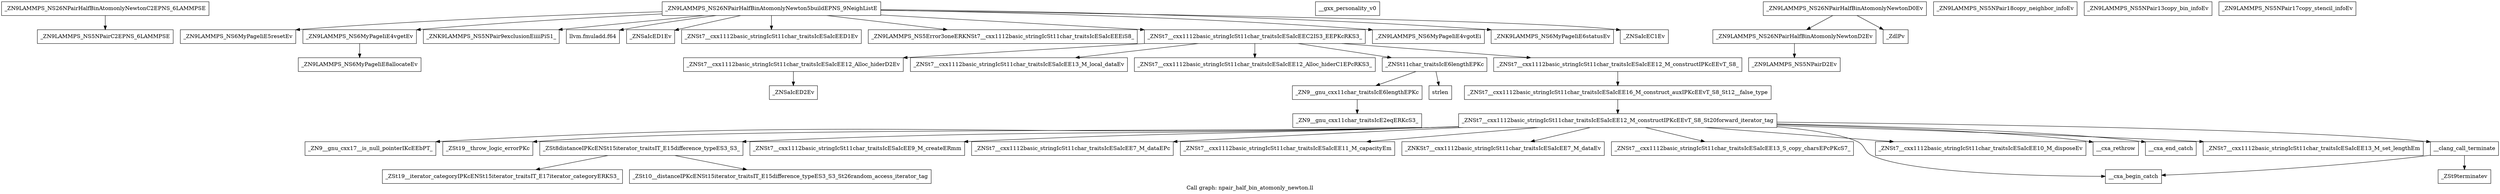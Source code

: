 digraph "Call graph: npair_half_bin_atomonly_newton.ll" {
	label="Call graph: npair_half_bin_atomonly_newton.ll";

	Node0x558c5cf1cf10 [shape=record,label="{_ZN9LAMMPS_NS26NPairHalfBinAtomonlyNewtonC2EPNS_6LAMMPSE}"];
	Node0x558c5cf1cf10 -> Node0x558c5cf21820;
	Node0x558c5cf21820 [shape=record,label="{_ZN9LAMMPS_NS5NPairC2EPNS_6LAMMPSE}"];
	Node0x558c5cf218a0 [shape=record,label="{_ZN9LAMMPS_NS26NPairHalfBinAtomonlyNewton5buildEPNS_9NeighListE}"];
	Node0x558c5cf218a0 -> Node0x558c5cf303f0;
	Node0x558c5cf218a0 -> Node0x558c5cf13c80;
	Node0x558c5cf218a0 -> Node0x558c5cf036e0;
	Node0x558c5cf218a0 -> Node0x558c5cf04f90;
	Node0x558c5cf218a0 -> Node0x558c5cf1dec0;
	Node0x558c5cf218a0 -> Node0x558c5cf186e0;
	Node0x558c5cf218a0 -> Node0x558c5cf18420;
	Node0x558c5cf218a0 -> Node0x558c5cf134a0;
	Node0x558c5cf218a0 -> Node0x558c5cf13b10;
	Node0x558c5cf218a0 -> Node0x558c5cf0b0a0;
	Node0x558c5cf218a0 -> Node0x558c5cf118d0;
	Node0x558c5cf29500 [shape=record,label="{_ZNSt7__cxx1112basic_stringIcSt11char_traitsIcESaIcEE12_Alloc_hiderD2Ev}"];
	Node0x558c5cf29500 -> Node0x558c5cf2aa10;
	Node0x558c5cf28e10 [shape=record,label="{_ZNSt7__cxx1112basic_stringIcSt11char_traitsIcESaIcEE16_M_construct_auxIPKcEEvT_S8_St12__false_type}"];
	Node0x558c5cf28e10 -> Node0x558c5cf1e270;
	Node0x558c5cf1e270 [shape=record,label="{_ZNSt7__cxx1112basic_stringIcSt11char_traitsIcESaIcEE12_M_constructIPKcEEvT_S8_St20forward_iterator_tag}"];
	Node0x558c5cf1e270 -> Node0x558c5cf33250;
	Node0x558c5cf1e270 -> Node0x558c5cf38040;
	Node0x558c5cf1e270 -> Node0x558c5ceb82f0;
	Node0x558c5cf1e270 -> Node0x558c5cefe980;
	Node0x558c5cf1e270 -> Node0x558c5cf29fb0;
	Node0x558c5cf1e270 -> Node0x558c5cf40ea0;
	Node0x558c5cf1e270 -> Node0x558c5cf30f80;
	Node0x558c5cf1e270 -> Node0x558c5cf31000;
	Node0x558c5cf1e270 -> Node0x558c5cf397e0;
	Node0x558c5cf1e270 -> Node0x558c5cf1ff40;
	Node0x558c5cf1e270 -> Node0x558c5cf1ffc0;
	Node0x558c5cf1e270 -> Node0x558c5cf35730;
	Node0x558c5cf1e270 -> Node0x558c5cf461e0;
	Node0x558c5cf1e270 -> Node0x558c5cf46260;
	Node0x558c5cf303f0 [shape=record,label="{_ZN9LAMMPS_NS6MyPageIiE5resetEv}"];
	Node0x558c5cf13c80 [shape=record,label="{_ZN9LAMMPS_NS6MyPageIiE4vgetEv}"];
	Node0x558c5cf13c80 -> Node0x558c5cf203a0;
	Node0x558c5cf036e0 [shape=record,label="{_ZNK9LAMMPS_NS5NPair9exclusionEiiiiPiS1_}"];
	Node0x558c5cf04f90 [shape=record,label="{llvm.fmuladd.f64}"];
	Node0x558c5cf13b10 [shape=record,label="{_ZN9LAMMPS_NS6MyPageIiE4vgotEi}"];
	Node0x558c5cf0b0a0 [shape=record,label="{_ZNK9LAMMPS_NS6MyPageIiE6statusEv}"];
	Node0x558c5cf18420 [shape=record,label="{_ZN9LAMMPS_NS5Error3oneERKNSt7__cxx1112basic_stringIcSt11char_traitsIcESaIcEEEiS8_}"];
	Node0x558c5cf118d0 [shape=record,label="{_ZNSaIcEC1Ev}"];
	Node0x558c5cf134a0 [shape=record,label="{_ZNSt7__cxx1112basic_stringIcSt11char_traitsIcESaIcEEC2IS3_EEPKcRKS3_}"];
	Node0x558c5cf134a0 -> Node0x558c5cf25ae0;
	Node0x558c5cf134a0 -> Node0x558c5cf26510;
	Node0x558c5cf134a0 -> Node0x558c5cf27a60;
	Node0x558c5cf134a0 -> Node0x558c5cf20ed0;
	Node0x558c5cf134a0 -> Node0x558c5cf29500;
	Node0x558c5cf26420 [shape=record,label="{__gxx_personality_v0}"];
	Node0x558c5cf186e0 [shape=record,label="{_ZNSt7__cxx1112basic_stringIcSt11char_traitsIcESaIcEED1Ev}"];
	Node0x558c5cf1dec0 [shape=record,label="{_ZNSaIcED1Ev}"];
	Node0x558c5cf300a0 [shape=record,label="{_ZN9LAMMPS_NS26NPairHalfBinAtomonlyNewtonD2Ev}"];
	Node0x558c5cf300a0 -> Node0x558c5cf30aa0;
	Node0x558c5cf32a10 [shape=record,label="{_ZN9LAMMPS_NS26NPairHalfBinAtomonlyNewtonD0Ev}"];
	Node0x558c5cf32a10 -> Node0x558c5cf300a0;
	Node0x558c5cf32a10 -> Node0x558c5cf306d0;
	Node0x558c5cf31cb0 [shape=record,label="{_ZN9LAMMPS_NS5NPair18copy_neighbor_infoEv}"];
	Node0x558c5cf35200 [shape=record,label="{_ZN9LAMMPS_NS5NPair13copy_bin_infoEv}"];
	Node0x558c5cf35890 [shape=record,label="{_ZN9LAMMPS_NS5NPair17copy_stencil_infoEv}"];
	Node0x558c5cf30aa0 [shape=record,label="{_ZN9LAMMPS_NS5NPairD2Ev}"];
	Node0x558c5cf306d0 [shape=record,label="{_ZdlPv}"];
	Node0x558c5cf203a0 [shape=record,label="{_ZN9LAMMPS_NS6MyPageIiE8allocateEv}"];
	Node0x558c5cf25ae0 [shape=record,label="{_ZNSt7__cxx1112basic_stringIcSt11char_traitsIcESaIcEE13_M_local_dataEv}"];
	Node0x558c5cf26510 [shape=record,label="{_ZNSt7__cxx1112basic_stringIcSt11char_traitsIcESaIcEE12_Alloc_hiderC1EPcRKS3_}"];
	Node0x558c5cf20ed0 [shape=record,label="{_ZNSt7__cxx1112basic_stringIcSt11char_traitsIcESaIcEE12_M_constructIPKcEEvT_S8_}"];
	Node0x558c5cf20ed0 -> Node0x558c5cf28e10;
	Node0x558c5cf27a60 [shape=record,label="{_ZNSt11char_traitsIcE6lengthEPKc}"];
	Node0x558c5cf27a60 -> Node0x558c5cf299e0;
	Node0x558c5cf27a60 -> Node0x558c5cf32000;
	Node0x558c5cf33250 [shape=record,label="{_ZN9__gnu_cxx17__is_null_pointerIKcEEbPT_}"];
	Node0x558c5cf38040 [shape=record,label="{_ZSt19__throw_logic_errorPKc}"];
	Node0x558c5ceb82f0 [shape=record,label="{_ZSt8distanceIPKcENSt15iterator_traitsIT_E15difference_typeES3_S3_}"];
	Node0x558c5ceb82f0 -> Node0x558c5cf45bc0;
	Node0x558c5ceb82f0 -> Node0x558c5cf45c40;
	Node0x558c5cf29fb0 [shape=record,label="{_ZNSt7__cxx1112basic_stringIcSt11char_traitsIcESaIcEE7_M_dataEPc}"];
	Node0x558c5cefe980 [shape=record,label="{_ZNSt7__cxx1112basic_stringIcSt11char_traitsIcESaIcEE9_M_createERmm}"];
	Node0x558c5cf40ea0 [shape=record,label="{_ZNSt7__cxx1112basic_stringIcSt11char_traitsIcESaIcEE11_M_capacityEm}"];
	Node0x558c5cf31000 [shape=record,label="{_ZNSt7__cxx1112basic_stringIcSt11char_traitsIcESaIcEE13_S_copy_charsEPcPKcS7_}"];
	Node0x558c5cf30f80 [shape=record,label="{_ZNKSt7__cxx1112basic_stringIcSt11char_traitsIcESaIcEE7_M_dataEv}"];
	Node0x558c5cf397e0 [shape=record,label="{__cxa_begin_catch}"];
	Node0x558c5cf1ff40 [shape=record,label="{_ZNSt7__cxx1112basic_stringIcSt11char_traitsIcESaIcEE10_M_disposeEv}"];
	Node0x558c5cf1ffc0 [shape=record,label="{__cxa_rethrow}"];
	Node0x558c5cf35730 [shape=record,label="{__cxa_end_catch}"];
	Node0x558c5cf46260 [shape=record,label="{__clang_call_terminate}"];
	Node0x558c5cf46260 -> Node0x558c5cf397e0;
	Node0x558c5cf46260 -> Node0x558c5cf45cf0;
	Node0x558c5cf45cf0 [shape=record,label="{_ZSt9terminatev}"];
	Node0x558c5cf461e0 [shape=record,label="{_ZNSt7__cxx1112basic_stringIcSt11char_traitsIcESaIcEE13_M_set_lengthEm}"];
	Node0x558c5cf45c40 [shape=record,label="{_ZSt10__distanceIPKcENSt15iterator_traitsIT_E15difference_typeES3_S3_St26random_access_iterator_tag}"];
	Node0x558c5cf45bc0 [shape=record,label="{_ZSt19__iterator_categoryIPKcENSt15iterator_traitsIT_E17iterator_categoryERKS3_}"];
	Node0x558c5cf299e0 [shape=record,label="{_ZN9__gnu_cxx11char_traitsIcE6lengthEPKc}"];
	Node0x558c5cf299e0 -> Node0x558c5cf45da0;
	Node0x558c5cf32000 [shape=record,label="{strlen}"];
	Node0x558c5cf45da0 [shape=record,label="{_ZN9__gnu_cxx11char_traitsIcE2eqERKcS3_}"];
	Node0x558c5cf2aa10 [shape=record,label="{_ZNSaIcED2Ev}"];
}

